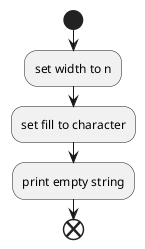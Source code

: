 @startuml
start
    :set width to n;
    :set fill to character;
    :print empty string;
end
@enduml